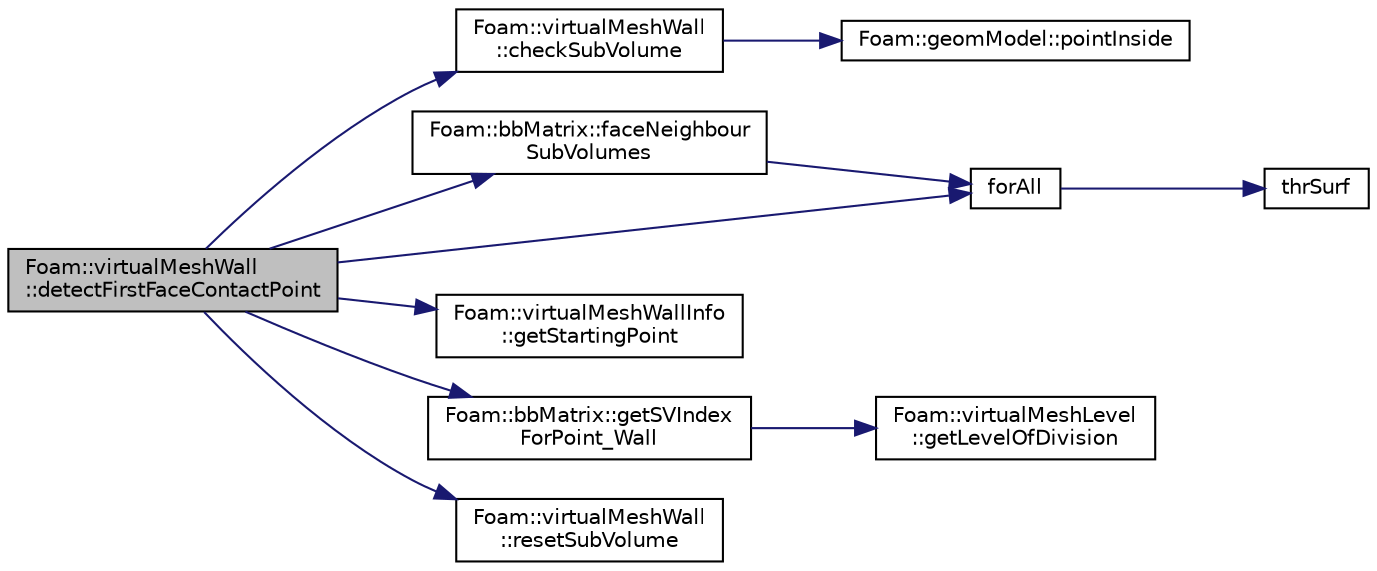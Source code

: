 digraph "Foam::virtualMeshWall::detectFirstFaceContactPoint"
{
 // LATEX_PDF_SIZE
  edge [fontname="Helvetica",fontsize="10",labelfontname="Helvetica",labelfontsize="10"];
  node [fontname="Helvetica",fontsize="10",shape=record];
  rankdir="LR";
  Node1 [label="Foam::virtualMeshWall\l::detectFirstFaceContactPoint",height=0.2,width=0.4,color="black", fillcolor="grey75", style="filled", fontcolor="black",tooltip=" "];
  Node1 -> Node2 [color="midnightblue",fontsize="10",style="solid",fontname="Helvetica"];
  Node2 [label="Foam::virtualMeshWall\l::checkSubVolume",height=0.2,width=0.4,color="black", fillcolor="white", style="filled",URL="$classFoam_1_1virtualMeshWall.html#a00c17609d545a8eaa4116b0dc8a97a2a",tooltip=" "];
  Node2 -> Node3 [color="midnightblue",fontsize="10",style="solid",fontname="Helvetica"];
  Node3 [label="Foam::geomModel::pointInside",height=0.2,width=0.4,color="black", fillcolor="white", style="filled",URL="$classFoam_1_1geomModel.html#a9f26fe62858c0b9da399f2c5823ea0a5",tooltip=" "];
  Node1 -> Node4 [color="midnightblue",fontsize="10",style="solid",fontname="Helvetica"];
  Node4 [label="Foam::bbMatrix::faceNeighbour\lSubVolumes",height=0.2,width=0.4,color="black", fillcolor="white", style="filled",URL="$classFoam_1_1bbMatrix.html#aa0282e6c9db9b90433691b00e59f37c3",tooltip=" "];
  Node4 -> Node5 [color="midnightblue",fontsize="10",style="solid",fontname="Helvetica"];
  Node5 [label="forAll",height=0.2,width=0.4,color="black", fillcolor="white", style="filled",URL="$addModels_2initializeAddModels_8H.html#adcd69a620b2d93c893cbf0e92bb7c5d7",tooltip=" "];
  Node5 -> Node6 [color="midnightblue",fontsize="10",style="solid",fontname="Helvetica"];
  Node6 [label="thrSurf",height=0.2,width=0.4,color="black", fillcolor="white", style="filled",URL="$addModels_2initializeAddModels_8H.html#a12947c9cf4cff46d3d0a324e3e718f45",tooltip=" "];
  Node1 -> Node5 [color="midnightblue",fontsize="10",style="solid",fontname="Helvetica"];
  Node1 -> Node7 [color="midnightblue",fontsize="10",style="solid",fontname="Helvetica"];
  Node7 [label="Foam::virtualMeshWallInfo\l::getStartingPoint",height=0.2,width=0.4,color="black", fillcolor="white", style="filled",URL="$structFoam_1_1virtualMeshWallInfo.html#ac2a279eaaf9cb23b9019b33bb71c69a6",tooltip=" "];
  Node1 -> Node8 [color="midnightblue",fontsize="10",style="solid",fontname="Helvetica"];
  Node8 [label="Foam::bbMatrix::getSVIndex\lForPoint_Wall",height=0.2,width=0.4,color="black", fillcolor="white", style="filled",URL="$classFoam_1_1bbMatrix.html#a17f37ee48a2af9a679c0e642d8df8135",tooltip=" "];
  Node8 -> Node9 [color="midnightblue",fontsize="10",style="solid",fontname="Helvetica"];
  Node9 [label="Foam::virtualMeshLevel\l::getLevelOfDivision",height=0.2,width=0.4,color="black", fillcolor="white", style="filled",URL="$classFoam_1_1virtualMeshLevel.html#a1eb892ba729b2ba4c733d6157a1236e6",tooltip=" "];
  Node1 -> Node10 [color="midnightblue",fontsize="10",style="solid",fontname="Helvetica"];
  Node10 [label="Foam::virtualMeshWall\l::resetSubVolume",height=0.2,width=0.4,color="black", fillcolor="white", style="filled",URL="$classFoam_1_1virtualMeshWall.html#a4975e48fa6b4666c3dd16faa43103229",tooltip=" "];
}
